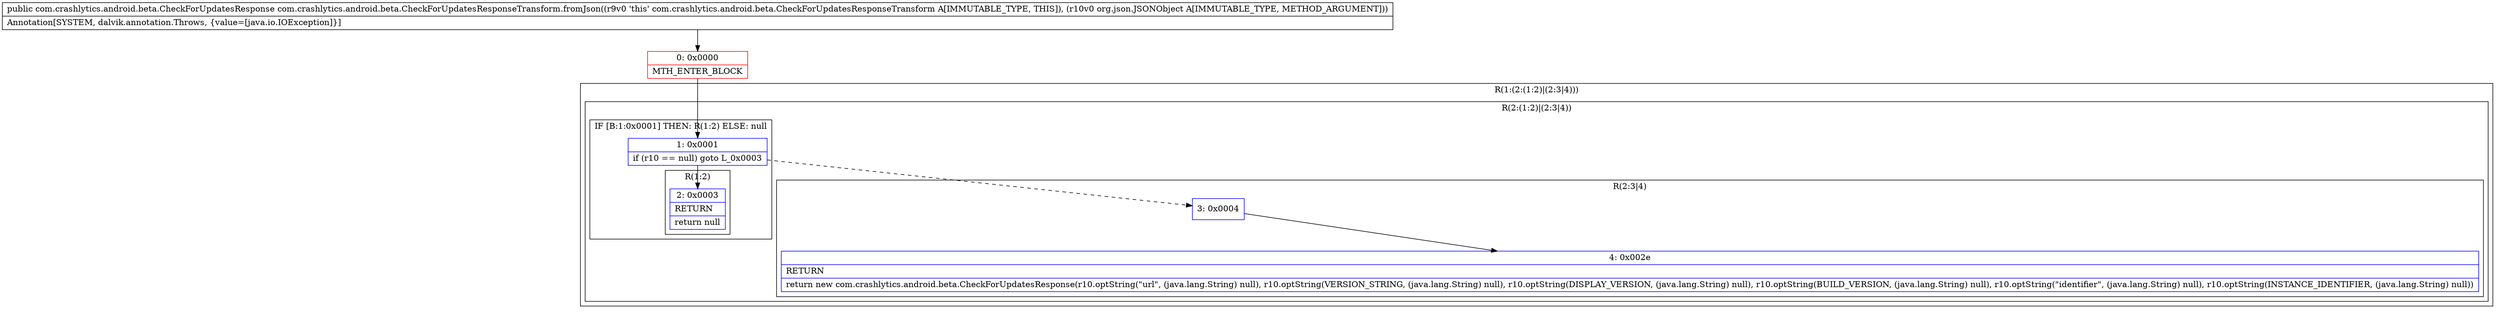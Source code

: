 digraph "CFG forcom.crashlytics.android.beta.CheckForUpdatesResponseTransform.fromJson(Lorg\/json\/JSONObject;)Lcom\/crashlytics\/android\/beta\/CheckForUpdatesResponse;" {
subgraph cluster_Region_686959748 {
label = "R(1:(2:(1:2)|(2:3|4)))";
node [shape=record,color=blue];
subgraph cluster_Region_1784513483 {
label = "R(2:(1:2)|(2:3|4))";
node [shape=record,color=blue];
subgraph cluster_IfRegion_868671770 {
label = "IF [B:1:0x0001] THEN: R(1:2) ELSE: null";
node [shape=record,color=blue];
Node_1 [shape=record,label="{1\:\ 0x0001|if (r10 == null) goto L_0x0003\l}"];
subgraph cluster_Region_1666099399 {
label = "R(1:2)";
node [shape=record,color=blue];
Node_2 [shape=record,label="{2\:\ 0x0003|RETURN\l|return null\l}"];
}
}
subgraph cluster_Region_1516318246 {
label = "R(2:3|4)";
node [shape=record,color=blue];
Node_3 [shape=record,label="{3\:\ 0x0004}"];
Node_4 [shape=record,label="{4\:\ 0x002e|RETURN\l|return new com.crashlytics.android.beta.CheckForUpdatesResponse(r10.optString(\"url\", (java.lang.String) null), r10.optString(VERSION_STRING, (java.lang.String) null), r10.optString(DISPLAY_VERSION, (java.lang.String) null), r10.optString(BUILD_VERSION, (java.lang.String) null), r10.optString(\"identifier\", (java.lang.String) null), r10.optString(INSTANCE_IDENTIFIER, (java.lang.String) null))\l}"];
}
}
}
Node_0 [shape=record,color=red,label="{0\:\ 0x0000|MTH_ENTER_BLOCK\l}"];
MethodNode[shape=record,label="{public com.crashlytics.android.beta.CheckForUpdatesResponse com.crashlytics.android.beta.CheckForUpdatesResponseTransform.fromJson((r9v0 'this' com.crashlytics.android.beta.CheckForUpdatesResponseTransform A[IMMUTABLE_TYPE, THIS]), (r10v0 org.json.JSONObject A[IMMUTABLE_TYPE, METHOD_ARGUMENT]))  | Annotation[SYSTEM, dalvik.annotation.Throws, \{value=[java.io.IOException]\}]\l}"];
MethodNode -> Node_0;
Node_1 -> Node_2;
Node_1 -> Node_3[style=dashed];
Node_3 -> Node_4;
Node_0 -> Node_1;
}

